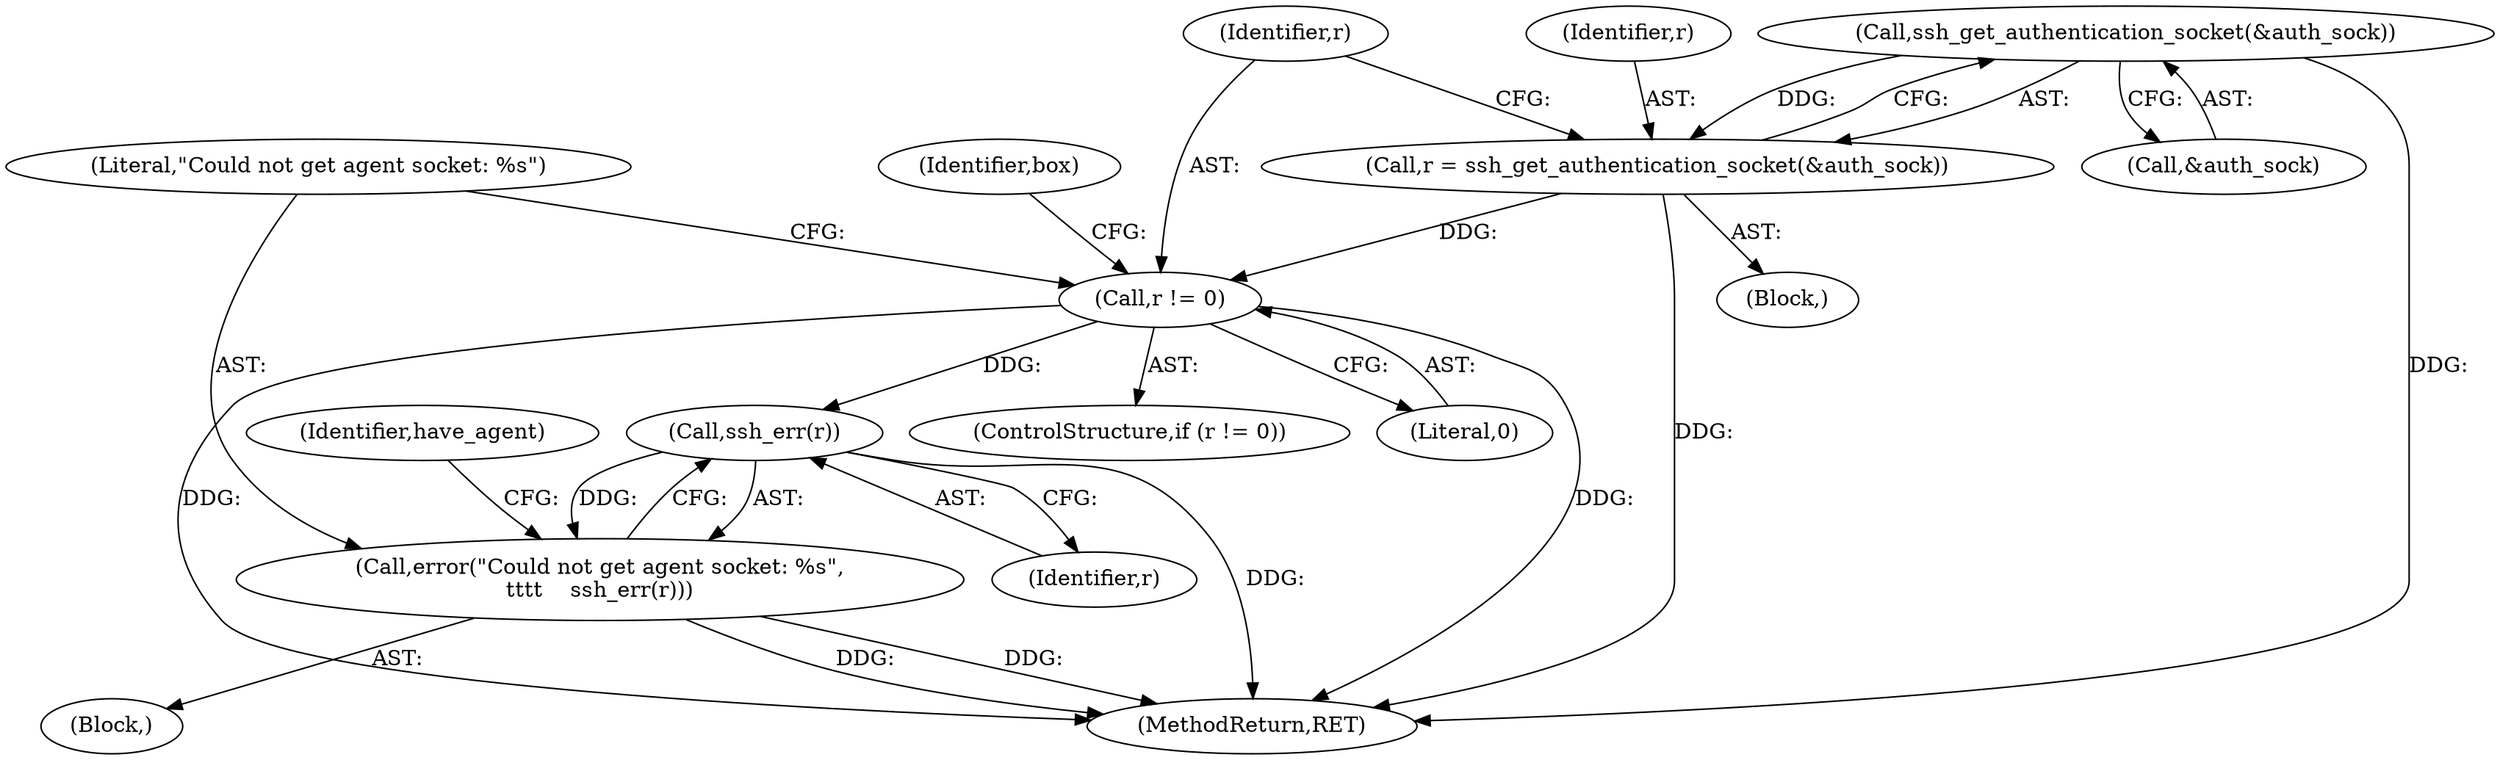 digraph "0_src_3095060f479b86288e31c79ecbc5131a66bcd2f9_11@API" {
"1000165" [label="(Call,ssh_get_authentication_socket(&auth_sock))"];
"1000163" [label="(Call,r = ssh_get_authentication_socket(&auth_sock))"];
"1000169" [label="(Call,r != 0)"];
"1000175" [label="(Call,ssh_err(r))"];
"1000173" [label="(Call,error(\"Could not get agent socket: %s\",\n\t\t\t\t    ssh_err(r)))"];
"1000173" [label="(Call,error(\"Could not get agent socket: %s\",\n\t\t\t\t    ssh_err(r)))"];
"1000166" [label="(Call,&auth_sock)"];
"1000169" [label="(Call,r != 0)"];
"1000174" [label="(Literal,\"Could not get agent socket: %s\")"];
"1000165" [label="(Call,ssh_get_authentication_socket(&auth_sock))"];
"1000163" [label="(Call,r = ssh_get_authentication_socket(&auth_sock))"];
"1000164" [label="(Identifier,r)"];
"1000176" [label="(Identifier,r)"];
"1000172" [label="(Block,)"];
"1000280" [label="(MethodReturn,RET)"];
"1000168" [label="(ControlStructure,if (r != 0))"];
"1000182" [label="(Identifier,box)"];
"1000175" [label="(Call,ssh_err(r))"];
"1000170" [label="(Identifier,r)"];
"1000178" [label="(Identifier,have_agent)"];
"1000171" [label="(Literal,0)"];
"1000162" [label="(Block,)"];
"1000165" -> "1000163"  [label="AST: "];
"1000165" -> "1000166"  [label="CFG: "];
"1000166" -> "1000165"  [label="AST: "];
"1000163" -> "1000165"  [label="CFG: "];
"1000165" -> "1000280"  [label="DDG: "];
"1000165" -> "1000163"  [label="DDG: "];
"1000163" -> "1000162"  [label="AST: "];
"1000164" -> "1000163"  [label="AST: "];
"1000170" -> "1000163"  [label="CFG: "];
"1000163" -> "1000280"  [label="DDG: "];
"1000163" -> "1000169"  [label="DDG: "];
"1000169" -> "1000168"  [label="AST: "];
"1000169" -> "1000171"  [label="CFG: "];
"1000170" -> "1000169"  [label="AST: "];
"1000171" -> "1000169"  [label="AST: "];
"1000174" -> "1000169"  [label="CFG: "];
"1000182" -> "1000169"  [label="CFG: "];
"1000169" -> "1000280"  [label="DDG: "];
"1000169" -> "1000280"  [label="DDG: "];
"1000169" -> "1000175"  [label="DDG: "];
"1000175" -> "1000173"  [label="AST: "];
"1000175" -> "1000176"  [label="CFG: "];
"1000176" -> "1000175"  [label="AST: "];
"1000173" -> "1000175"  [label="CFG: "];
"1000175" -> "1000280"  [label="DDG: "];
"1000175" -> "1000173"  [label="DDG: "];
"1000173" -> "1000172"  [label="AST: "];
"1000174" -> "1000173"  [label="AST: "];
"1000178" -> "1000173"  [label="CFG: "];
"1000173" -> "1000280"  [label="DDG: "];
"1000173" -> "1000280"  [label="DDG: "];
}
